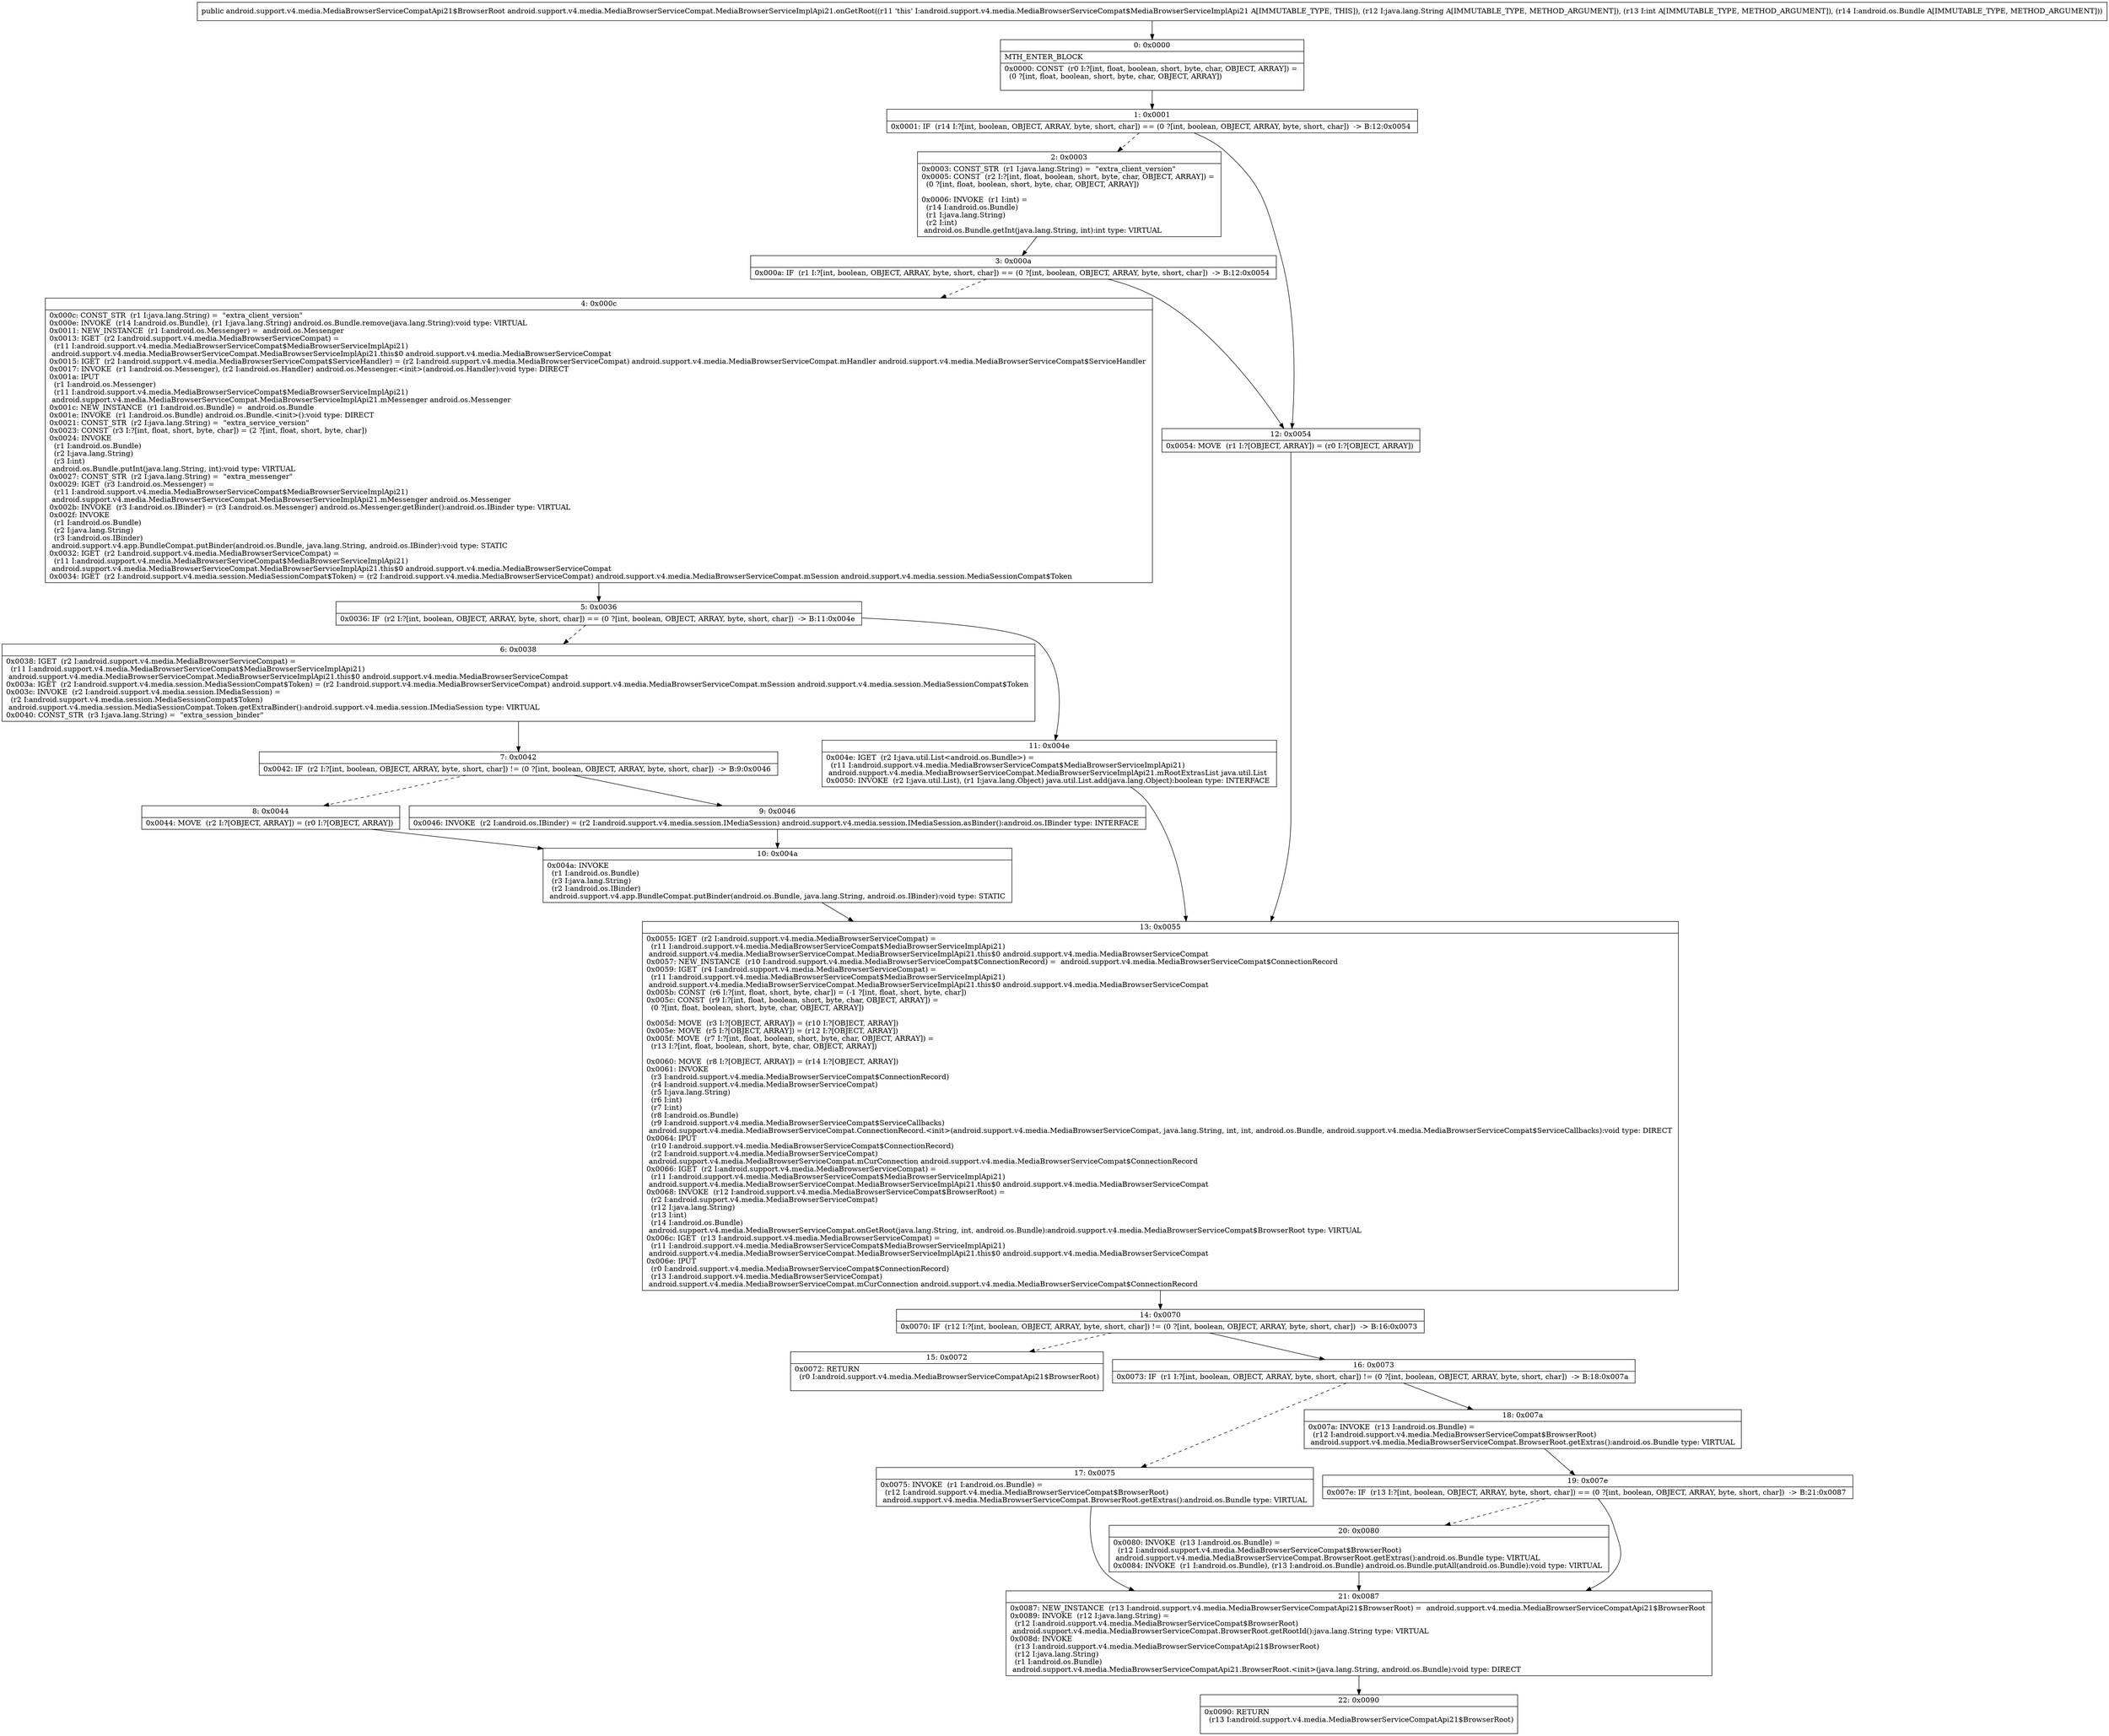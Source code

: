 digraph "CFG forandroid.support.v4.media.MediaBrowserServiceCompat.MediaBrowserServiceImplApi21.onGetRoot(Ljava\/lang\/String;ILandroid\/os\/Bundle;)Landroid\/support\/v4\/media\/MediaBrowserServiceCompatApi21$BrowserRoot;" {
Node_0 [shape=record,label="{0\:\ 0x0000|MTH_ENTER_BLOCK\l|0x0000: CONST  (r0 I:?[int, float, boolean, short, byte, char, OBJECT, ARRAY]) = \l  (0 ?[int, float, boolean, short, byte, char, OBJECT, ARRAY])\l \l}"];
Node_1 [shape=record,label="{1\:\ 0x0001|0x0001: IF  (r14 I:?[int, boolean, OBJECT, ARRAY, byte, short, char]) == (0 ?[int, boolean, OBJECT, ARRAY, byte, short, char])  \-\> B:12:0x0054 \l}"];
Node_2 [shape=record,label="{2\:\ 0x0003|0x0003: CONST_STR  (r1 I:java.lang.String) =  \"extra_client_version\" \l0x0005: CONST  (r2 I:?[int, float, boolean, short, byte, char, OBJECT, ARRAY]) = \l  (0 ?[int, float, boolean, short, byte, char, OBJECT, ARRAY])\l \l0x0006: INVOKE  (r1 I:int) = \l  (r14 I:android.os.Bundle)\l  (r1 I:java.lang.String)\l  (r2 I:int)\l android.os.Bundle.getInt(java.lang.String, int):int type: VIRTUAL \l}"];
Node_3 [shape=record,label="{3\:\ 0x000a|0x000a: IF  (r1 I:?[int, boolean, OBJECT, ARRAY, byte, short, char]) == (0 ?[int, boolean, OBJECT, ARRAY, byte, short, char])  \-\> B:12:0x0054 \l}"];
Node_4 [shape=record,label="{4\:\ 0x000c|0x000c: CONST_STR  (r1 I:java.lang.String) =  \"extra_client_version\" \l0x000e: INVOKE  (r14 I:android.os.Bundle), (r1 I:java.lang.String) android.os.Bundle.remove(java.lang.String):void type: VIRTUAL \l0x0011: NEW_INSTANCE  (r1 I:android.os.Messenger) =  android.os.Messenger \l0x0013: IGET  (r2 I:android.support.v4.media.MediaBrowserServiceCompat) = \l  (r11 I:android.support.v4.media.MediaBrowserServiceCompat$MediaBrowserServiceImplApi21)\l android.support.v4.media.MediaBrowserServiceCompat.MediaBrowserServiceImplApi21.this$0 android.support.v4.media.MediaBrowserServiceCompat \l0x0015: IGET  (r2 I:android.support.v4.media.MediaBrowserServiceCompat$ServiceHandler) = (r2 I:android.support.v4.media.MediaBrowserServiceCompat) android.support.v4.media.MediaBrowserServiceCompat.mHandler android.support.v4.media.MediaBrowserServiceCompat$ServiceHandler \l0x0017: INVOKE  (r1 I:android.os.Messenger), (r2 I:android.os.Handler) android.os.Messenger.\<init\>(android.os.Handler):void type: DIRECT \l0x001a: IPUT  \l  (r1 I:android.os.Messenger)\l  (r11 I:android.support.v4.media.MediaBrowserServiceCompat$MediaBrowserServiceImplApi21)\l android.support.v4.media.MediaBrowserServiceCompat.MediaBrowserServiceImplApi21.mMessenger android.os.Messenger \l0x001c: NEW_INSTANCE  (r1 I:android.os.Bundle) =  android.os.Bundle \l0x001e: INVOKE  (r1 I:android.os.Bundle) android.os.Bundle.\<init\>():void type: DIRECT \l0x0021: CONST_STR  (r2 I:java.lang.String) =  \"extra_service_version\" \l0x0023: CONST  (r3 I:?[int, float, short, byte, char]) = (2 ?[int, float, short, byte, char]) \l0x0024: INVOKE  \l  (r1 I:android.os.Bundle)\l  (r2 I:java.lang.String)\l  (r3 I:int)\l android.os.Bundle.putInt(java.lang.String, int):void type: VIRTUAL \l0x0027: CONST_STR  (r2 I:java.lang.String) =  \"extra_messenger\" \l0x0029: IGET  (r3 I:android.os.Messenger) = \l  (r11 I:android.support.v4.media.MediaBrowserServiceCompat$MediaBrowserServiceImplApi21)\l android.support.v4.media.MediaBrowserServiceCompat.MediaBrowserServiceImplApi21.mMessenger android.os.Messenger \l0x002b: INVOKE  (r3 I:android.os.IBinder) = (r3 I:android.os.Messenger) android.os.Messenger.getBinder():android.os.IBinder type: VIRTUAL \l0x002f: INVOKE  \l  (r1 I:android.os.Bundle)\l  (r2 I:java.lang.String)\l  (r3 I:android.os.IBinder)\l android.support.v4.app.BundleCompat.putBinder(android.os.Bundle, java.lang.String, android.os.IBinder):void type: STATIC \l0x0032: IGET  (r2 I:android.support.v4.media.MediaBrowserServiceCompat) = \l  (r11 I:android.support.v4.media.MediaBrowserServiceCompat$MediaBrowserServiceImplApi21)\l android.support.v4.media.MediaBrowserServiceCompat.MediaBrowserServiceImplApi21.this$0 android.support.v4.media.MediaBrowserServiceCompat \l0x0034: IGET  (r2 I:android.support.v4.media.session.MediaSessionCompat$Token) = (r2 I:android.support.v4.media.MediaBrowserServiceCompat) android.support.v4.media.MediaBrowserServiceCompat.mSession android.support.v4.media.session.MediaSessionCompat$Token \l}"];
Node_5 [shape=record,label="{5\:\ 0x0036|0x0036: IF  (r2 I:?[int, boolean, OBJECT, ARRAY, byte, short, char]) == (0 ?[int, boolean, OBJECT, ARRAY, byte, short, char])  \-\> B:11:0x004e \l}"];
Node_6 [shape=record,label="{6\:\ 0x0038|0x0038: IGET  (r2 I:android.support.v4.media.MediaBrowserServiceCompat) = \l  (r11 I:android.support.v4.media.MediaBrowserServiceCompat$MediaBrowserServiceImplApi21)\l android.support.v4.media.MediaBrowserServiceCompat.MediaBrowserServiceImplApi21.this$0 android.support.v4.media.MediaBrowserServiceCompat \l0x003a: IGET  (r2 I:android.support.v4.media.session.MediaSessionCompat$Token) = (r2 I:android.support.v4.media.MediaBrowserServiceCompat) android.support.v4.media.MediaBrowserServiceCompat.mSession android.support.v4.media.session.MediaSessionCompat$Token \l0x003c: INVOKE  (r2 I:android.support.v4.media.session.IMediaSession) = \l  (r2 I:android.support.v4.media.session.MediaSessionCompat$Token)\l android.support.v4.media.session.MediaSessionCompat.Token.getExtraBinder():android.support.v4.media.session.IMediaSession type: VIRTUAL \l0x0040: CONST_STR  (r3 I:java.lang.String) =  \"extra_session_binder\" \l}"];
Node_7 [shape=record,label="{7\:\ 0x0042|0x0042: IF  (r2 I:?[int, boolean, OBJECT, ARRAY, byte, short, char]) != (0 ?[int, boolean, OBJECT, ARRAY, byte, short, char])  \-\> B:9:0x0046 \l}"];
Node_8 [shape=record,label="{8\:\ 0x0044|0x0044: MOVE  (r2 I:?[OBJECT, ARRAY]) = (r0 I:?[OBJECT, ARRAY]) \l}"];
Node_9 [shape=record,label="{9\:\ 0x0046|0x0046: INVOKE  (r2 I:android.os.IBinder) = (r2 I:android.support.v4.media.session.IMediaSession) android.support.v4.media.session.IMediaSession.asBinder():android.os.IBinder type: INTERFACE \l}"];
Node_10 [shape=record,label="{10\:\ 0x004a|0x004a: INVOKE  \l  (r1 I:android.os.Bundle)\l  (r3 I:java.lang.String)\l  (r2 I:android.os.IBinder)\l android.support.v4.app.BundleCompat.putBinder(android.os.Bundle, java.lang.String, android.os.IBinder):void type: STATIC \l}"];
Node_11 [shape=record,label="{11\:\ 0x004e|0x004e: IGET  (r2 I:java.util.List\<android.os.Bundle\>) = \l  (r11 I:android.support.v4.media.MediaBrowserServiceCompat$MediaBrowserServiceImplApi21)\l android.support.v4.media.MediaBrowserServiceCompat.MediaBrowserServiceImplApi21.mRootExtrasList java.util.List \l0x0050: INVOKE  (r2 I:java.util.List), (r1 I:java.lang.Object) java.util.List.add(java.lang.Object):boolean type: INTERFACE \l}"];
Node_12 [shape=record,label="{12\:\ 0x0054|0x0054: MOVE  (r1 I:?[OBJECT, ARRAY]) = (r0 I:?[OBJECT, ARRAY]) \l}"];
Node_13 [shape=record,label="{13\:\ 0x0055|0x0055: IGET  (r2 I:android.support.v4.media.MediaBrowserServiceCompat) = \l  (r11 I:android.support.v4.media.MediaBrowserServiceCompat$MediaBrowserServiceImplApi21)\l android.support.v4.media.MediaBrowserServiceCompat.MediaBrowserServiceImplApi21.this$0 android.support.v4.media.MediaBrowserServiceCompat \l0x0057: NEW_INSTANCE  (r10 I:android.support.v4.media.MediaBrowserServiceCompat$ConnectionRecord) =  android.support.v4.media.MediaBrowserServiceCompat$ConnectionRecord \l0x0059: IGET  (r4 I:android.support.v4.media.MediaBrowserServiceCompat) = \l  (r11 I:android.support.v4.media.MediaBrowserServiceCompat$MediaBrowserServiceImplApi21)\l android.support.v4.media.MediaBrowserServiceCompat.MediaBrowserServiceImplApi21.this$0 android.support.v4.media.MediaBrowserServiceCompat \l0x005b: CONST  (r6 I:?[int, float, short, byte, char]) = (\-1 ?[int, float, short, byte, char]) \l0x005c: CONST  (r9 I:?[int, float, boolean, short, byte, char, OBJECT, ARRAY]) = \l  (0 ?[int, float, boolean, short, byte, char, OBJECT, ARRAY])\l \l0x005d: MOVE  (r3 I:?[OBJECT, ARRAY]) = (r10 I:?[OBJECT, ARRAY]) \l0x005e: MOVE  (r5 I:?[OBJECT, ARRAY]) = (r12 I:?[OBJECT, ARRAY]) \l0x005f: MOVE  (r7 I:?[int, float, boolean, short, byte, char, OBJECT, ARRAY]) = \l  (r13 I:?[int, float, boolean, short, byte, char, OBJECT, ARRAY])\l \l0x0060: MOVE  (r8 I:?[OBJECT, ARRAY]) = (r14 I:?[OBJECT, ARRAY]) \l0x0061: INVOKE  \l  (r3 I:android.support.v4.media.MediaBrowserServiceCompat$ConnectionRecord)\l  (r4 I:android.support.v4.media.MediaBrowserServiceCompat)\l  (r5 I:java.lang.String)\l  (r6 I:int)\l  (r7 I:int)\l  (r8 I:android.os.Bundle)\l  (r9 I:android.support.v4.media.MediaBrowserServiceCompat$ServiceCallbacks)\l android.support.v4.media.MediaBrowserServiceCompat.ConnectionRecord.\<init\>(android.support.v4.media.MediaBrowserServiceCompat, java.lang.String, int, int, android.os.Bundle, android.support.v4.media.MediaBrowserServiceCompat$ServiceCallbacks):void type: DIRECT \l0x0064: IPUT  \l  (r10 I:android.support.v4.media.MediaBrowserServiceCompat$ConnectionRecord)\l  (r2 I:android.support.v4.media.MediaBrowserServiceCompat)\l android.support.v4.media.MediaBrowserServiceCompat.mCurConnection android.support.v4.media.MediaBrowserServiceCompat$ConnectionRecord \l0x0066: IGET  (r2 I:android.support.v4.media.MediaBrowserServiceCompat) = \l  (r11 I:android.support.v4.media.MediaBrowserServiceCompat$MediaBrowserServiceImplApi21)\l android.support.v4.media.MediaBrowserServiceCompat.MediaBrowserServiceImplApi21.this$0 android.support.v4.media.MediaBrowserServiceCompat \l0x0068: INVOKE  (r12 I:android.support.v4.media.MediaBrowserServiceCompat$BrowserRoot) = \l  (r2 I:android.support.v4.media.MediaBrowserServiceCompat)\l  (r12 I:java.lang.String)\l  (r13 I:int)\l  (r14 I:android.os.Bundle)\l android.support.v4.media.MediaBrowserServiceCompat.onGetRoot(java.lang.String, int, android.os.Bundle):android.support.v4.media.MediaBrowserServiceCompat$BrowserRoot type: VIRTUAL \l0x006c: IGET  (r13 I:android.support.v4.media.MediaBrowserServiceCompat) = \l  (r11 I:android.support.v4.media.MediaBrowserServiceCompat$MediaBrowserServiceImplApi21)\l android.support.v4.media.MediaBrowserServiceCompat.MediaBrowserServiceImplApi21.this$0 android.support.v4.media.MediaBrowserServiceCompat \l0x006e: IPUT  \l  (r0 I:android.support.v4.media.MediaBrowserServiceCompat$ConnectionRecord)\l  (r13 I:android.support.v4.media.MediaBrowserServiceCompat)\l android.support.v4.media.MediaBrowserServiceCompat.mCurConnection android.support.v4.media.MediaBrowserServiceCompat$ConnectionRecord \l}"];
Node_14 [shape=record,label="{14\:\ 0x0070|0x0070: IF  (r12 I:?[int, boolean, OBJECT, ARRAY, byte, short, char]) != (0 ?[int, boolean, OBJECT, ARRAY, byte, short, char])  \-\> B:16:0x0073 \l}"];
Node_15 [shape=record,label="{15\:\ 0x0072|0x0072: RETURN  \l  (r0 I:android.support.v4.media.MediaBrowserServiceCompatApi21$BrowserRoot)\l \l}"];
Node_16 [shape=record,label="{16\:\ 0x0073|0x0073: IF  (r1 I:?[int, boolean, OBJECT, ARRAY, byte, short, char]) != (0 ?[int, boolean, OBJECT, ARRAY, byte, short, char])  \-\> B:18:0x007a \l}"];
Node_17 [shape=record,label="{17\:\ 0x0075|0x0075: INVOKE  (r1 I:android.os.Bundle) = \l  (r12 I:android.support.v4.media.MediaBrowserServiceCompat$BrowserRoot)\l android.support.v4.media.MediaBrowserServiceCompat.BrowserRoot.getExtras():android.os.Bundle type: VIRTUAL \l}"];
Node_18 [shape=record,label="{18\:\ 0x007a|0x007a: INVOKE  (r13 I:android.os.Bundle) = \l  (r12 I:android.support.v4.media.MediaBrowserServiceCompat$BrowserRoot)\l android.support.v4.media.MediaBrowserServiceCompat.BrowserRoot.getExtras():android.os.Bundle type: VIRTUAL \l}"];
Node_19 [shape=record,label="{19\:\ 0x007e|0x007e: IF  (r13 I:?[int, boolean, OBJECT, ARRAY, byte, short, char]) == (0 ?[int, boolean, OBJECT, ARRAY, byte, short, char])  \-\> B:21:0x0087 \l}"];
Node_20 [shape=record,label="{20\:\ 0x0080|0x0080: INVOKE  (r13 I:android.os.Bundle) = \l  (r12 I:android.support.v4.media.MediaBrowserServiceCompat$BrowserRoot)\l android.support.v4.media.MediaBrowserServiceCompat.BrowserRoot.getExtras():android.os.Bundle type: VIRTUAL \l0x0084: INVOKE  (r1 I:android.os.Bundle), (r13 I:android.os.Bundle) android.os.Bundle.putAll(android.os.Bundle):void type: VIRTUAL \l}"];
Node_21 [shape=record,label="{21\:\ 0x0087|0x0087: NEW_INSTANCE  (r13 I:android.support.v4.media.MediaBrowserServiceCompatApi21$BrowserRoot) =  android.support.v4.media.MediaBrowserServiceCompatApi21$BrowserRoot \l0x0089: INVOKE  (r12 I:java.lang.String) = \l  (r12 I:android.support.v4.media.MediaBrowserServiceCompat$BrowserRoot)\l android.support.v4.media.MediaBrowserServiceCompat.BrowserRoot.getRootId():java.lang.String type: VIRTUAL \l0x008d: INVOKE  \l  (r13 I:android.support.v4.media.MediaBrowserServiceCompatApi21$BrowserRoot)\l  (r12 I:java.lang.String)\l  (r1 I:android.os.Bundle)\l android.support.v4.media.MediaBrowserServiceCompatApi21.BrowserRoot.\<init\>(java.lang.String, android.os.Bundle):void type: DIRECT \l}"];
Node_22 [shape=record,label="{22\:\ 0x0090|0x0090: RETURN  \l  (r13 I:android.support.v4.media.MediaBrowserServiceCompatApi21$BrowserRoot)\l \l}"];
MethodNode[shape=record,label="{public android.support.v4.media.MediaBrowserServiceCompatApi21$BrowserRoot android.support.v4.media.MediaBrowserServiceCompat.MediaBrowserServiceImplApi21.onGetRoot((r11 'this' I:android.support.v4.media.MediaBrowserServiceCompat$MediaBrowserServiceImplApi21 A[IMMUTABLE_TYPE, THIS]), (r12 I:java.lang.String A[IMMUTABLE_TYPE, METHOD_ARGUMENT]), (r13 I:int A[IMMUTABLE_TYPE, METHOD_ARGUMENT]), (r14 I:android.os.Bundle A[IMMUTABLE_TYPE, METHOD_ARGUMENT])) }"];
MethodNode -> Node_0;
Node_0 -> Node_1;
Node_1 -> Node_2[style=dashed];
Node_1 -> Node_12;
Node_2 -> Node_3;
Node_3 -> Node_4[style=dashed];
Node_3 -> Node_12;
Node_4 -> Node_5;
Node_5 -> Node_6[style=dashed];
Node_5 -> Node_11;
Node_6 -> Node_7;
Node_7 -> Node_8[style=dashed];
Node_7 -> Node_9;
Node_8 -> Node_10;
Node_9 -> Node_10;
Node_10 -> Node_13;
Node_11 -> Node_13;
Node_12 -> Node_13;
Node_13 -> Node_14;
Node_14 -> Node_15[style=dashed];
Node_14 -> Node_16;
Node_16 -> Node_17[style=dashed];
Node_16 -> Node_18;
Node_17 -> Node_21;
Node_18 -> Node_19;
Node_19 -> Node_20[style=dashed];
Node_19 -> Node_21;
Node_20 -> Node_21;
Node_21 -> Node_22;
}

